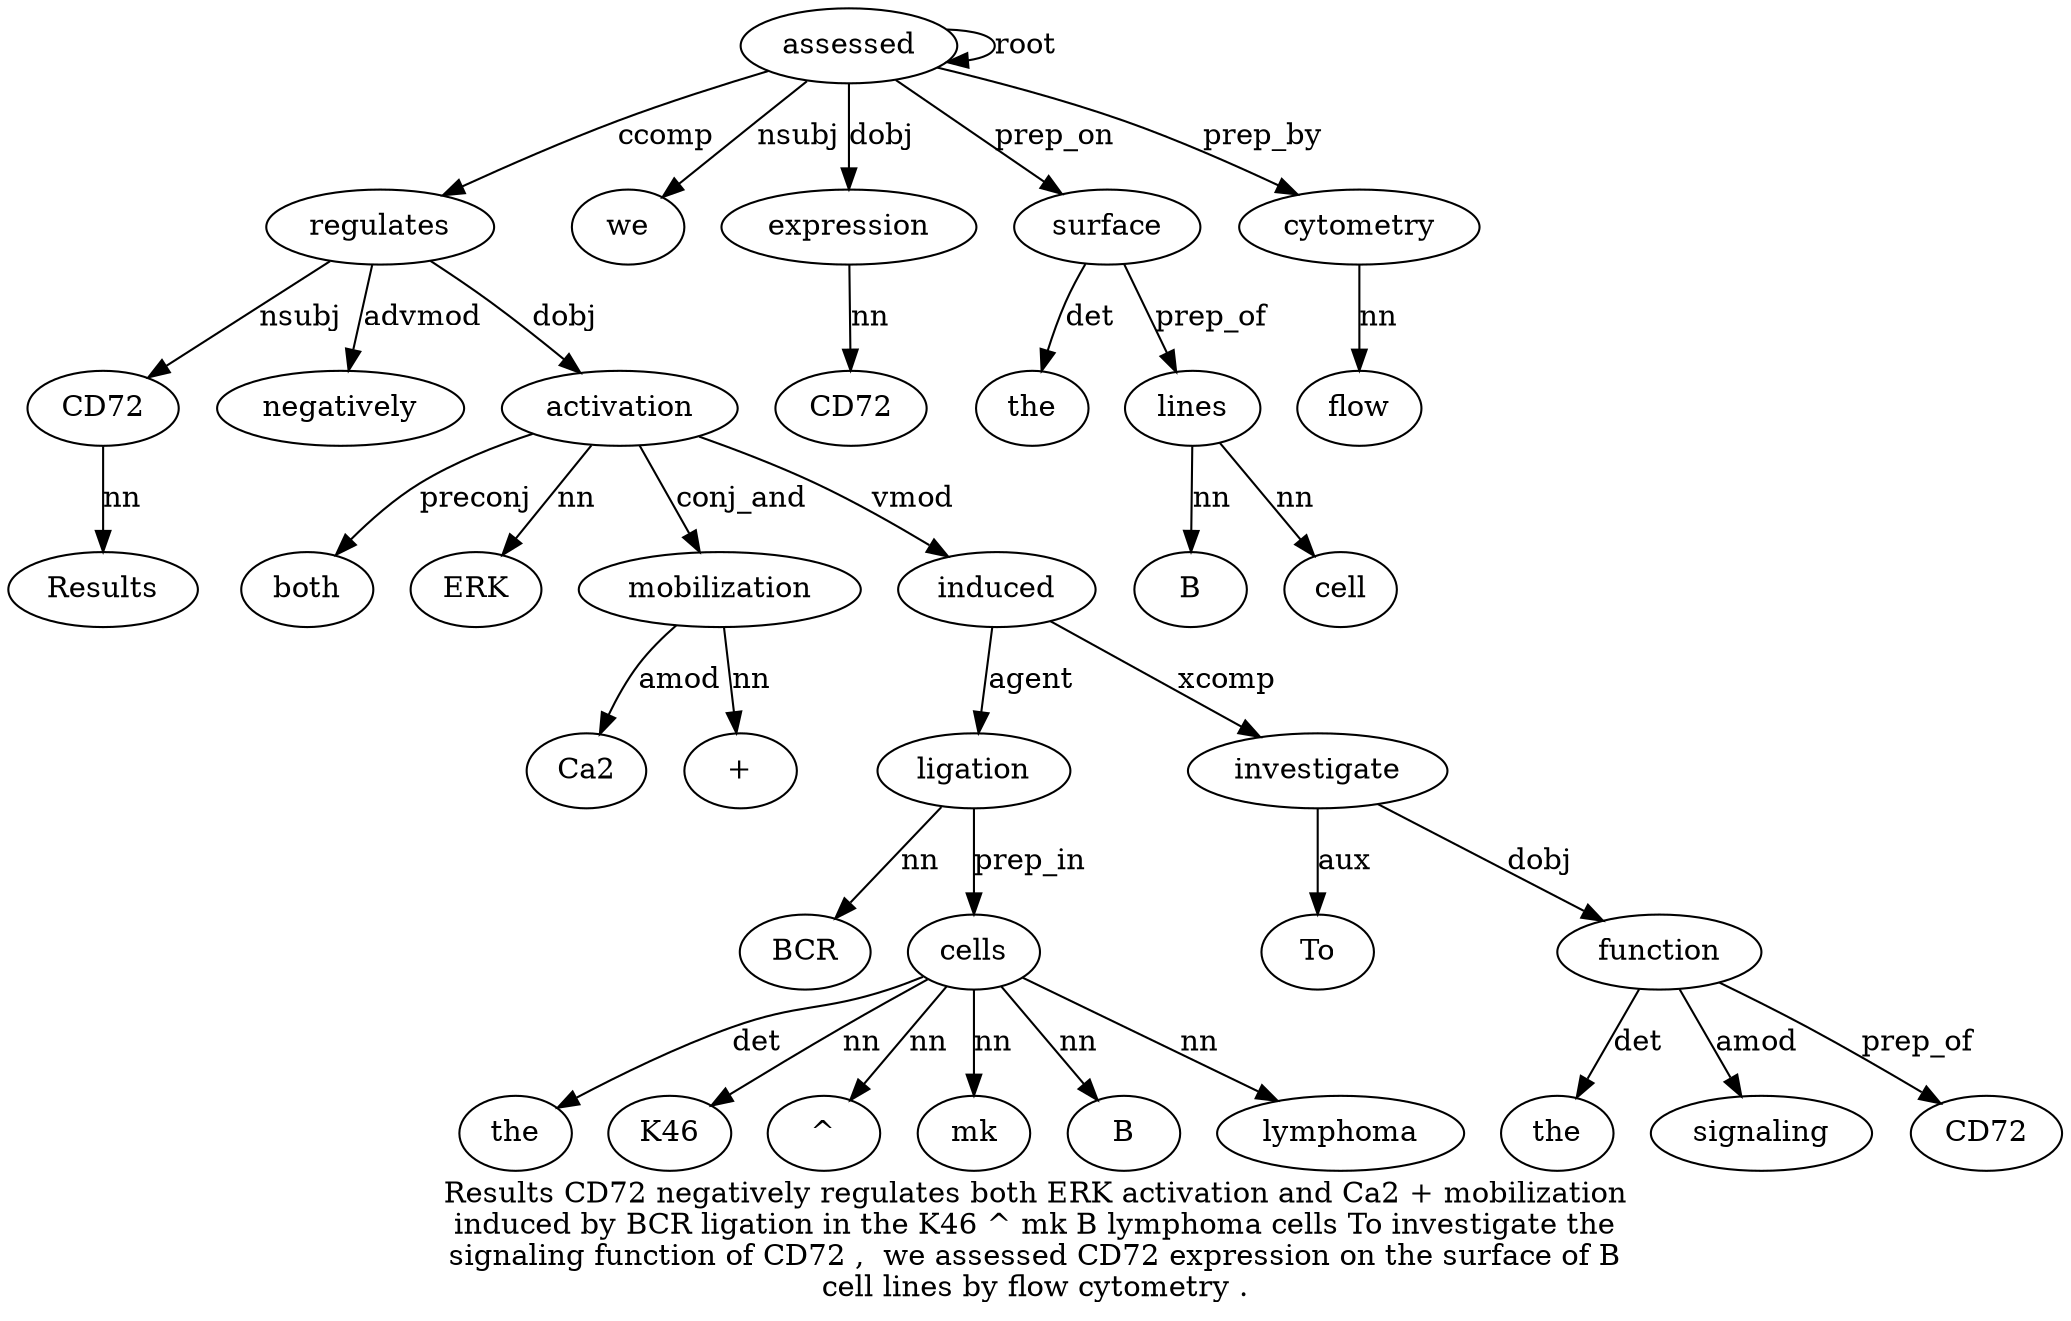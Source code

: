 digraph "Results CD72 negatively regulates both ERK activation and Ca2 + mobilization induced by BCR ligation in the K46 ^ mk B lymphoma cells To investigate the signaling function of CD72 ,  we assessed CD72 expression on the surface of B cell lines by flow cytometry ." {
label="Results CD72 negatively regulates both ERK activation and Ca2 + mobilization
induced by BCR ligation in the K46 ^ mk B lymphoma cells To investigate the
signaling function of CD72 ,  we assessed CD72 expression on the surface of B
cell lines by flow cytometry .";
CD72 [style=filled, fillcolor=white, label=CD72];
Results1 [style=filled, fillcolor=white, label=Results];
CD72 -> Results1  [label=nn];
regulates4 [style=filled, fillcolor=white, label=regulates];
regulates4 -> CD72  [label=nsubj];
negatively3 [style=filled, fillcolor=white, label=negatively];
regulates4 -> negatively3  [label=advmod];
assessed33 [style=filled, fillcolor=white, label=assessed];
assessed33 -> regulates4  [label=ccomp];
activation7 [style=filled, fillcolor=white, label=activation];
both5 [style=filled, fillcolor=white, label=both];
activation7 -> both5  [label=preconj];
ERK6 [style=filled, fillcolor=white, label=ERK];
activation7 -> ERK6  [label=nn];
regulates4 -> activation7  [label=dobj];
mobilization11 [style=filled, fillcolor=white, label=mobilization];
Ca29 [style=filled, fillcolor=white, label=Ca2];
mobilization11 -> Ca29  [label=amod];
"+10" [style=filled, fillcolor=white, label="+"];
mobilization11 -> "+10"  [label=nn];
activation7 -> mobilization11  [label=conj_and];
induced12 [style=filled, fillcolor=white, label=induced];
activation7 -> induced12  [label=vmod];
ligation15 [style=filled, fillcolor=white, label=ligation];
BCR14 [style=filled, fillcolor=white, label=BCR];
ligation15 -> BCR14  [label=nn];
induced12 -> ligation15  [label=agent];
cells23 [style=filled, fillcolor=white, label=cells];
the17 [style=filled, fillcolor=white, label=the];
cells23 -> the17  [label=det];
K4618 [style=filled, fillcolor=white, label=K46];
cells23 -> K4618  [label=nn];
"^19" [style=filled, fillcolor=white, label="^"];
cells23 -> "^19"  [label=nn];
mk20 [style=filled, fillcolor=white, label=mk];
cells23 -> mk20  [label=nn];
B21 [style=filled, fillcolor=white, label=B];
cells23 -> B21  [label=nn];
lymphoma22 [style=filled, fillcolor=white, label=lymphoma];
cells23 -> lymphoma22  [label=nn];
ligation15 -> cells23  [label=prep_in];
investigate25 [style=filled, fillcolor=white, label=investigate];
To24 [style=filled, fillcolor=white, label=To];
investigate25 -> To24  [label=aux];
induced12 -> investigate25  [label=xcomp];
function28 [style=filled, fillcolor=white, label=function];
the26 [style=filled, fillcolor=white, label=the];
function28 -> the26  [label=det];
signaling27 [style=filled, fillcolor=white, label=signaling];
function28 -> signaling27  [label=amod];
investigate25 -> function28  [label=dobj];
CD7230 [style=filled, fillcolor=white, label=CD72];
function28 -> CD7230  [label=prep_of];
we32 [style=filled, fillcolor=white, label=we];
assessed33 -> we32  [label=nsubj];
assessed33 -> assessed33  [label=root];
expression35 [style=filled, fillcolor=white, label=expression];
CD7234 [style=filled, fillcolor=white, label=CD72];
expression35 -> CD7234  [label=nn];
assessed33 -> expression35  [label=dobj];
surface38 [style=filled, fillcolor=white, label=surface];
the37 [style=filled, fillcolor=white, label=the];
surface38 -> the37  [label=det];
assessed33 -> surface38  [label=prep_on];
lines42 [style=filled, fillcolor=white, label=lines];
B40 [style=filled, fillcolor=white, label=B];
lines42 -> B40  [label=nn];
cell41 [style=filled, fillcolor=white, label=cell];
lines42 -> cell41  [label=nn];
surface38 -> lines42  [label=prep_of];
cytometry45 [style=filled, fillcolor=white, label=cytometry];
flow44 [style=filled, fillcolor=white, label=flow];
cytometry45 -> flow44  [label=nn];
assessed33 -> cytometry45  [label=prep_by];
}
